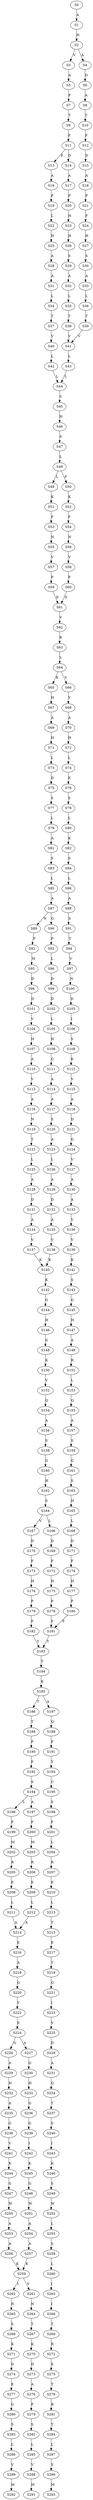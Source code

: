 strict digraph  {
	S0 -> S1 [ label = A ];
	S1 -> S2 [ label = H ];
	S2 -> S3 [ label = V ];
	S2 -> S4 [ label = A ];
	S3 -> S5 [ label = A ];
	S4 -> S6 [ label = D ];
	S5 -> S7 [ label = P ];
	S6 -> S8 [ label = A ];
	S7 -> S9 [ label = T ];
	S8 -> S10 [ label = T ];
	S9 -> S11 [ label = F ];
	S10 -> S12 [ label = F ];
	S11 -> S13 [ label = E ];
	S11 -> S14 [ label = D ];
	S12 -> S15 [ label = D ];
	S13 -> S16 [ label = A ];
	S14 -> S17 [ label = A ];
	S15 -> S18 [ label = A ];
	S16 -> S19 [ label = P ];
	S17 -> S20 [ label = P ];
	S18 -> S21 [ label = P ];
	S19 -> S22 [ label = L ];
	S20 -> S23 [ label = H ];
	S21 -> S24 [ label = F ];
	S22 -> S25 [ label = H ];
	S23 -> S26 [ label = H ];
	S24 -> S27 [ label = H ];
	S25 -> S28 [ label = A ];
	S26 -> S29 [ label = S ];
	S27 -> S30 [ label = S ];
	S28 -> S31 [ label = A ];
	S29 -> S32 [ label = A ];
	S30 -> S33 [ label = A ];
	S31 -> S34 [ label = L ];
	S32 -> S35 [ label = L ];
	S33 -> S36 [ label = L ];
	S34 -> S37 [ label = T ];
	S35 -> S38 [ label = T ];
	S36 -> S39 [ label = T ];
	S37 -> S40 [ label = V ];
	S38 -> S41 [ label = V ];
	S39 -> S41 [ label = V ];
	S40 -> S42 [ label = L ];
	S41 -> S43 [ label = L ];
	S42 -> S44 [ label = L ];
	S43 -> S44 [ label = L ];
	S44 -> S45 [ label = C ];
	S45 -> S46 [ label = H ];
	S46 -> S47 [ label = S ];
	S47 -> S48 [ label = L ];
	S48 -> S49 [ label = L ];
	S48 -> S50 [ label = F ];
	S49 -> S51 [ label = K ];
	S50 -> S52 [ label = K ];
	S51 -> S53 [ label = F ];
	S52 -> S54 [ label = F ];
	S53 -> S55 [ label = N ];
	S54 -> S56 [ label = N ];
	S55 -> S57 [ label = V ];
	S56 -> S58 [ label = V ];
	S57 -> S59 [ label = P ];
	S58 -> S60 [ label = P ];
	S59 -> S61 [ label = D ];
	S60 -> S61 [ label = D ];
	S61 -> S62 [ label = V ];
	S62 -> S63 [ label = R ];
	S63 -> S64 [ label = L ];
	S64 -> S65 [ label = K ];
	S64 -> S66 [ label = V ];
	S65 -> S67 [ label = H ];
	S66 -> S68 [ label = Y ];
	S67 -> S69 [ label = A ];
	S68 -> S70 [ label = A ];
	S69 -> S71 [ label = H ];
	S70 -> S72 [ label = H ];
	S71 -> S73 [ label = L ];
	S72 -> S74 [ label = L ];
	S73 -> S75 [ label = D ];
	S74 -> S76 [ label = E ];
	S75 -> S77 [ label = S ];
	S76 -> S78 [ label = S ];
	S77 -> S79 [ label = L ];
	S78 -> S80 [ label = L ];
	S79 -> S81 [ label = A ];
	S80 -> S82 [ label = K ];
	S81 -> S83 [ label = S ];
	S82 -> S84 [ label = S ];
	S83 -> S85 [ label = L ];
	S84 -> S86 [ label = L ];
	S85 -> S87 [ label = A ];
	S86 -> S88 [ label = A ];
	S87 -> S89 [ label = N ];
	S87 -> S90 [ label = G ];
	S88 -> S91 [ label = S ];
	S89 -> S92 [ label = P ];
	S90 -> S93 [ label = P ];
	S91 -> S94 [ label = T ];
	S92 -> S95 [ label = M ];
	S93 -> S96 [ label = L ];
	S94 -> S97 [ label = V ];
	S95 -> S98 [ label = D ];
	S96 -> S99 [ label = D ];
	S97 -> S100 [ label = N ];
	S98 -> S101 [ label = D ];
	S99 -> S102 [ label = D ];
	S100 -> S103 [ label = D ];
	S101 -> S104 [ label = V ];
	S102 -> S105 [ label = L ];
	S103 -> S106 [ label = I ];
	S104 -> S107 [ label = H ];
	S105 -> S108 [ label = H ];
	S106 -> S109 [ label = S ];
	S107 -> S110 [ label = A ];
	S108 -> S111 [ label = G ];
	S109 -> S112 [ label = K ];
	S110 -> S113 [ label = V ];
	S111 -> S114 [ label = A ];
	S112 -> S115 [ label = V ];
	S113 -> S116 [ label = A ];
	S114 -> S117 [ label = A ];
	S115 -> S118 [ label = A ];
	S116 -> S119 [ label = N ];
	S117 -> S120 [ label = S ];
	S118 -> S121 [ label = D ];
	S119 -> S122 [ label = T ];
	S120 -> S123 [ label = A ];
	S121 -> S124 [ label = G ];
	S122 -> S125 [ label = L ];
	S123 -> S126 [ label = L ];
	S124 -> S127 [ label = V ];
	S125 -> S128 [ label = A ];
	S126 -> S129 [ label = A ];
	S127 -> S130 [ label = A ];
	S128 -> S131 [ label = D ];
	S129 -> S132 [ label = D ];
	S130 -> S133 [ label = A ];
	S131 -> S134 [ label = A ];
	S132 -> S135 [ label = A ];
	S133 -> S136 [ label = V ];
	S134 -> S137 [ label = V ];
	S135 -> S138 [ label = V ];
	S136 -> S139 [ label = V ];
	S137 -> S140 [ label = K ];
	S138 -> S140 [ label = K ];
	S139 -> S141 [ label = K ];
	S140 -> S142 [ label = K ];
	S141 -> S143 [ label = S ];
	S142 -> S144 [ label = G ];
	S143 -> S145 [ label = G ];
	S144 -> S146 [ label = H ];
	S145 -> S147 [ label = H ];
	S146 -> S148 [ label = G ];
	S147 -> S149 [ label = A ];
	S148 -> S150 [ label = K ];
	S149 -> S151 [ label = R ];
	S150 -> S152 [ label = V ];
	S151 -> S153 [ label = L ];
	S152 -> S154 [ label = Q ];
	S153 -> S155 [ label = Q ];
	S154 -> S156 [ label = A ];
	S155 -> S157 [ label = A ];
	S156 -> S158 [ label = S ];
	S157 -> S159 [ label = S ];
	S158 -> S160 [ label = G ];
	S159 -> S161 [ label = G ];
	S160 -> S162 [ label = H ];
	S161 -> S163 [ label = S ];
	S162 -> S164 [ label = S ];
	S163 -> S165 [ label = H ];
	S164 -> S166 [ label = L ];
	S164 -> S167 [ label = V ];
	S165 -> S168 [ label = L ];
	S166 -> S169 [ label = D ];
	S167 -> S170 [ label = D ];
	S168 -> S171 [ label = D ];
	S169 -> S172 [ label = F ];
	S170 -> S173 [ label = F ];
	S171 -> S174 [ label = F ];
	S172 -> S175 [ label = H ];
	S173 -> S176 [ label = H ];
	S174 -> S177 [ label = H ];
	S175 -> S178 [ label = P ];
	S176 -> S179 [ label = P ];
	S177 -> S180 [ label = P ];
	S178 -> S181 [ label = F ];
	S179 -> S182 [ label = F ];
	S180 -> S181 [ label = F ];
	S181 -> S183 [ label = Y ];
	S182 -> S183 [ label = Y ];
	S183 -> S184 [ label = T ];
	S184 -> S185 [ label = K ];
	S185 -> S186 [ label = T ];
	S185 -> S187 [ label = A ];
	S186 -> S188 [ label = T ];
	S187 -> S189 [ label = Q ];
	S188 -> S190 [ label = P ];
	S189 -> S191 [ label = P ];
	S190 -> S192 [ label = F ];
	S191 -> S193 [ label = Y ];
	S192 -> S194 [ label = S ];
	S193 -> S195 [ label = C ];
	S194 -> S196 [ label = L ];
	S194 -> S197 [ label = A ];
	S195 -> S198 [ label = S ];
	S196 -> S199 [ label = F ];
	S197 -> S200 [ label = F ];
	S198 -> S201 [ label = F ];
	S199 -> S202 [ label = M ];
	S200 -> S203 [ label = M ];
	S201 -> S204 [ label = L ];
	S202 -> S205 [ label = R ];
	S203 -> S206 [ label = R ];
	S204 -> S207 [ label = R ];
	S205 -> S208 [ label = E ];
	S206 -> S209 [ label = E ];
	S207 -> S210 [ label = E ];
	S208 -> S211 [ label = L ];
	S209 -> S212 [ label = L ];
	S210 -> S213 [ label = L ];
	S211 -> S214 [ label = A ];
	S212 -> S214 [ label = A ];
	S213 -> S215 [ label = T ];
	S214 -> S216 [ label = E ];
	S215 -> S217 [ label = E ];
	S216 -> S218 [ label = A ];
	S217 -> S219 [ label = T ];
	S218 -> S220 [ label = G ];
	S219 -> S221 [ label = G ];
	S220 -> S222 [ label = Y ];
	S221 -> S223 [ label = I ];
	S222 -> S224 [ label = E ];
	S223 -> S225 [ label = V ];
	S224 -> S226 [ label = G ];
	S224 -> S227 [ label = A ];
	S225 -> S228 [ label = D ];
	S226 -> S229 [ label = A ];
	S227 -> S230 [ label = G ];
	S228 -> S231 [ label = A ];
	S229 -> S232 [ label = H ];
	S230 -> S233 [ label = H ];
	S231 -> S234 [ label = Q ];
	S232 -> S235 [ label = A ];
	S233 -> S236 [ label = G ];
	S234 -> S237 [ label = T ];
	S235 -> S238 [ label = G ];
	S236 -> S239 [ label = G ];
	S237 -> S240 [ label = S ];
	S238 -> S241 [ label = V ];
	S239 -> S242 [ label = I ];
	S240 -> S243 [ label = I ];
	S241 -> S244 [ label = K ];
	S242 -> S245 [ label = K ];
	S243 -> S246 [ label = K ];
	S244 -> S247 [ label = G ];
	S245 -> S248 [ label = G ];
	S246 -> S249 [ label = S ];
	S247 -> S250 [ label = W ];
	S248 -> S251 [ label = W ];
	S249 -> S252 [ label = W ];
	S250 -> S253 [ label = A ];
	S251 -> S254 [ label = A ];
	S252 -> S255 [ label = L ];
	S253 -> S256 [ label = A ];
	S254 -> S257 [ label = A ];
	S255 -> S258 [ label = S ];
	S256 -> S259 [ label = K ];
	S257 -> S259 [ label = K ];
	S258 -> S260 [ label = L ];
	S259 -> S261 [ label = V ];
	S259 -> S262 [ label = I ];
	S260 -> S263 [ label = I ];
	S261 -> S264 [ label = N ];
	S262 -> S265 [ label = N ];
	S263 -> S266 [ label = I ];
	S264 -> S267 [ label = T ];
	S265 -> S268 [ label = S ];
	S266 -> S269 [ label = T ];
	S267 -> S270 [ label = K ];
	S268 -> S271 [ label = K ];
	S269 -> S272 [ label = R ];
	S270 -> S273 [ label = D ];
	S271 -> S274 [ label = D ];
	S272 -> S275 [ label = E ];
	S273 -> S276 [ label = A ];
	S274 -> S277 [ label = E ];
	S275 -> S278 [ label = T ];
	S276 -> S279 [ label = P ];
	S277 -> S280 [ label = G ];
	S278 -> S281 [ label = R ];
	S279 -> S282 [ label = S ];
	S280 -> S283 [ label = S ];
	S281 -> S284 [ label = T ];
	S282 -> S285 [ label = L ];
	S283 -> S286 [ label = L ];
	S284 -> S287 [ label = L ];
	S285 -> S288 [ label = V ];
	S286 -> S289 [ label = V ];
	S287 -> S290 [ label = S ];
	S288 -> S291 [ label = M ];
	S289 -> S292 [ label = M ];
	S290 -> S293 [ label = M ];
}
